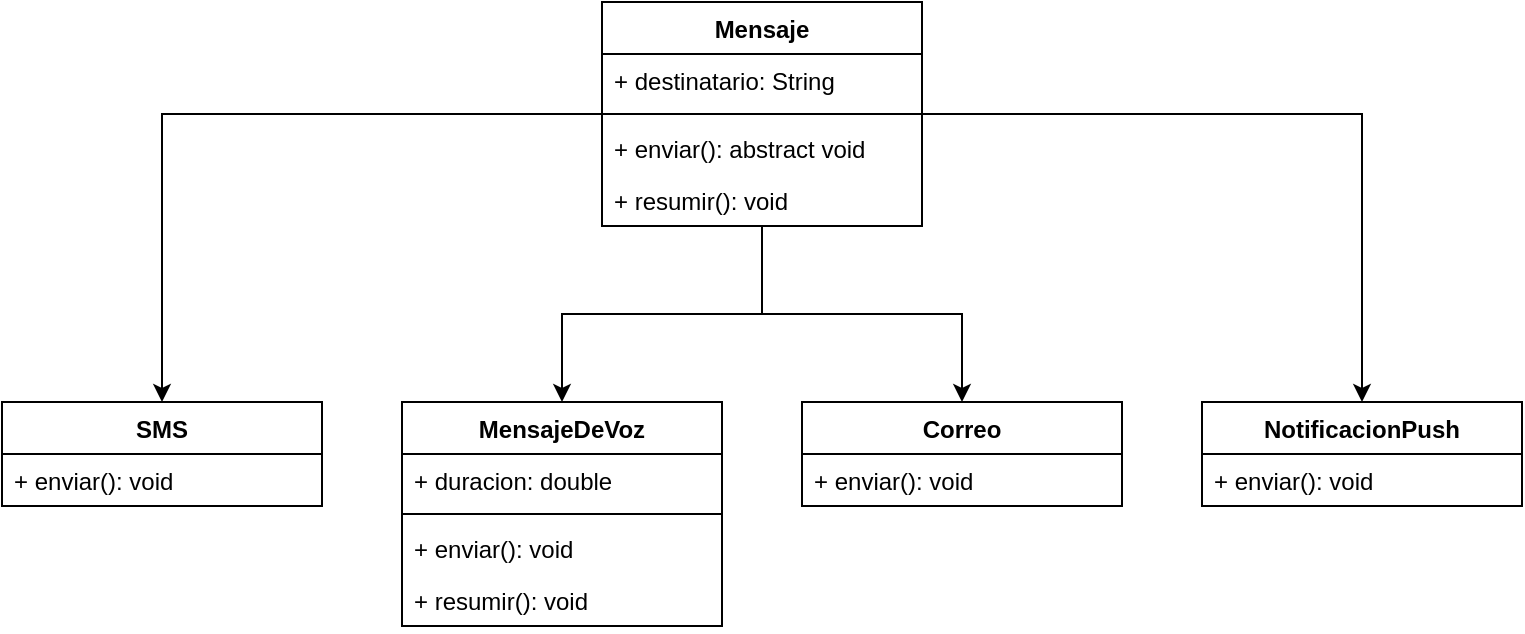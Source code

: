 <mxfile version="27.0.9">
  <diagram name="Página-1" id="rJqOI6HdfhVhxOQOIZkU">
    <mxGraphModel dx="872" dy="529" grid="1" gridSize="10" guides="1" tooltips="1" connect="1" arrows="1" fold="1" page="1" pageScale="1" pageWidth="827" pageHeight="1169" math="0" shadow="0">
      <root>
        <mxCell id="0" />
        <mxCell id="1" parent="0" />
        <mxCell id="_3HO6vbLPOldtM_Ep14c-22" style="edgeStyle=orthogonalEdgeStyle;rounded=0;orthogonalLoop=1;jettySize=auto;html=1;entryX=0.5;entryY=0;entryDx=0;entryDy=0;" parent="1" source="_3HO6vbLPOldtM_Ep14c-1" target="_3HO6vbLPOldtM_Ep14c-17" edge="1">
          <mxGeometry relative="1" as="geometry" />
        </mxCell>
        <mxCell id="_3HO6vbLPOldtM_Ep14c-23" style="edgeStyle=orthogonalEdgeStyle;rounded=0;orthogonalLoop=1;jettySize=auto;html=1;entryX=0.5;entryY=0;entryDx=0;entryDy=0;" parent="1" source="_3HO6vbLPOldtM_Ep14c-1" target="_3HO6vbLPOldtM_Ep14c-6" edge="1">
          <mxGeometry relative="1" as="geometry" />
        </mxCell>
        <mxCell id="_3HO6vbLPOldtM_Ep14c-24" style="edgeStyle=orthogonalEdgeStyle;rounded=0;orthogonalLoop=1;jettySize=auto;html=1;entryX=0.5;entryY=0;entryDx=0;entryDy=0;" parent="1" source="_3HO6vbLPOldtM_Ep14c-1" target="_3HO6vbLPOldtM_Ep14c-11" edge="1">
          <mxGeometry relative="1" as="geometry" />
        </mxCell>
        <mxCell id="_3HO6vbLPOldtM_Ep14c-25" style="edgeStyle=orthogonalEdgeStyle;rounded=0;orthogonalLoop=1;jettySize=auto;html=1;entryX=0.5;entryY=0;entryDx=0;entryDy=0;" parent="1" source="_3HO6vbLPOldtM_Ep14c-1" target="_3HO6vbLPOldtM_Ep14c-13" edge="1">
          <mxGeometry relative="1" as="geometry" />
        </mxCell>
        <mxCell id="_3HO6vbLPOldtM_Ep14c-1" value="Mensaje" style="swimlane;fontStyle=1;align=center;verticalAlign=top;childLayout=stackLayout;horizontal=1;startSize=26;horizontalStack=0;resizeParent=1;resizeParentMax=0;resizeLast=0;collapsible=1;marginBottom=0;whiteSpace=wrap;html=1;" parent="1" vertex="1">
          <mxGeometry x="360" y="100" width="160" height="112" as="geometry" />
        </mxCell>
        <mxCell id="_3HO6vbLPOldtM_Ep14c-2" value="+ destinatario: String" style="text;strokeColor=none;fillColor=none;align=left;verticalAlign=top;spacingLeft=4;spacingRight=4;overflow=hidden;rotatable=0;points=[[0,0.5],[1,0.5]];portConstraint=eastwest;whiteSpace=wrap;html=1;" parent="_3HO6vbLPOldtM_Ep14c-1" vertex="1">
          <mxGeometry y="26" width="160" height="26" as="geometry" />
        </mxCell>
        <mxCell id="_3HO6vbLPOldtM_Ep14c-3" value="" style="line;strokeWidth=1;fillColor=none;align=left;verticalAlign=middle;spacingTop=-1;spacingLeft=3;spacingRight=3;rotatable=0;labelPosition=right;points=[];portConstraint=eastwest;strokeColor=inherit;" parent="_3HO6vbLPOldtM_Ep14c-1" vertex="1">
          <mxGeometry y="52" width="160" height="8" as="geometry" />
        </mxCell>
        <mxCell id="_3HO6vbLPOldtM_Ep14c-4" value="+ enviar(): abstract void" style="text;strokeColor=none;fillColor=none;align=left;verticalAlign=top;spacingLeft=4;spacingRight=4;overflow=hidden;rotatable=0;points=[[0,0.5],[1,0.5]];portConstraint=eastwest;whiteSpace=wrap;html=1;" parent="_3HO6vbLPOldtM_Ep14c-1" vertex="1">
          <mxGeometry y="60" width="160" height="26" as="geometry" />
        </mxCell>
        <mxCell id="_3HO6vbLPOldtM_Ep14c-5" value="+ resumir(): void" style="text;strokeColor=none;fillColor=none;align=left;verticalAlign=top;spacingLeft=4;spacingRight=4;overflow=hidden;rotatable=0;points=[[0,0.5],[1,0.5]];portConstraint=eastwest;whiteSpace=wrap;html=1;" parent="_3HO6vbLPOldtM_Ep14c-1" vertex="1">
          <mxGeometry y="86" width="160" height="26" as="geometry" />
        </mxCell>
        <mxCell id="_3HO6vbLPOldtM_Ep14c-6" value="Correo" style="swimlane;fontStyle=1;align=center;verticalAlign=top;childLayout=stackLayout;horizontal=1;startSize=26;horizontalStack=0;resizeParent=1;resizeParentMax=0;resizeLast=0;collapsible=1;marginBottom=0;whiteSpace=wrap;html=1;" parent="1" vertex="1">
          <mxGeometry x="460" y="300" width="160" height="52" as="geometry" />
        </mxCell>
        <mxCell id="_3HO6vbLPOldtM_Ep14c-9" value="+ enviar(): void" style="text;strokeColor=none;fillColor=none;align=left;verticalAlign=top;spacingLeft=4;spacingRight=4;overflow=hidden;rotatable=0;points=[[0,0.5],[1,0.5]];portConstraint=eastwest;whiteSpace=wrap;html=1;" parent="_3HO6vbLPOldtM_Ep14c-6" vertex="1">
          <mxGeometry y="26" width="160" height="26" as="geometry" />
        </mxCell>
        <mxCell id="_3HO6vbLPOldtM_Ep14c-11" value="SMS" style="swimlane;fontStyle=1;align=center;verticalAlign=top;childLayout=stackLayout;horizontal=1;startSize=26;horizontalStack=0;resizeParent=1;resizeParentMax=0;resizeLast=0;collapsible=1;marginBottom=0;whiteSpace=wrap;html=1;" parent="1" vertex="1">
          <mxGeometry x="60" y="300" width="160" height="52" as="geometry" />
        </mxCell>
        <mxCell id="_3HO6vbLPOldtM_Ep14c-12" value="+ enviar(): void" style="text;strokeColor=none;fillColor=none;align=left;verticalAlign=top;spacingLeft=4;spacingRight=4;overflow=hidden;rotatable=0;points=[[0,0.5],[1,0.5]];portConstraint=eastwest;whiteSpace=wrap;html=1;" parent="_3HO6vbLPOldtM_Ep14c-11" vertex="1">
          <mxGeometry y="26" width="160" height="26" as="geometry" />
        </mxCell>
        <mxCell id="_3HO6vbLPOldtM_Ep14c-13" value="NotificacionPush" style="swimlane;fontStyle=1;align=center;verticalAlign=top;childLayout=stackLayout;horizontal=1;startSize=26;horizontalStack=0;resizeParent=1;resizeParentMax=0;resizeLast=0;collapsible=1;marginBottom=0;whiteSpace=wrap;html=1;" parent="1" vertex="1">
          <mxGeometry x="660" y="300" width="160" height="52" as="geometry" />
        </mxCell>
        <mxCell id="_3HO6vbLPOldtM_Ep14c-14" value="+ enviar(): void" style="text;strokeColor=none;fillColor=none;align=left;verticalAlign=top;spacingLeft=4;spacingRight=4;overflow=hidden;rotatable=0;points=[[0,0.5],[1,0.5]];portConstraint=eastwest;whiteSpace=wrap;html=1;" parent="_3HO6vbLPOldtM_Ep14c-13" vertex="1">
          <mxGeometry y="26" width="160" height="26" as="geometry" />
        </mxCell>
        <mxCell id="_3HO6vbLPOldtM_Ep14c-17" value="MensajeDeVoz" style="swimlane;fontStyle=1;align=center;verticalAlign=top;childLayout=stackLayout;horizontal=1;startSize=26;horizontalStack=0;resizeParent=1;resizeParentMax=0;resizeLast=0;collapsible=1;marginBottom=0;whiteSpace=wrap;html=1;" parent="1" vertex="1">
          <mxGeometry x="260" y="300" width="160" height="112" as="geometry" />
        </mxCell>
        <mxCell id="_3HO6vbLPOldtM_Ep14c-18" value="+ duracion: double" style="text;strokeColor=none;fillColor=none;align=left;verticalAlign=top;spacingLeft=4;spacingRight=4;overflow=hidden;rotatable=0;points=[[0,0.5],[1,0.5]];portConstraint=eastwest;whiteSpace=wrap;html=1;" parent="_3HO6vbLPOldtM_Ep14c-17" vertex="1">
          <mxGeometry y="26" width="160" height="26" as="geometry" />
        </mxCell>
        <mxCell id="_3HO6vbLPOldtM_Ep14c-19" value="" style="line;strokeWidth=1;fillColor=none;align=left;verticalAlign=middle;spacingTop=-1;spacingLeft=3;spacingRight=3;rotatable=0;labelPosition=right;points=[];portConstraint=eastwest;strokeColor=inherit;" parent="_3HO6vbLPOldtM_Ep14c-17" vertex="1">
          <mxGeometry y="52" width="160" height="8" as="geometry" />
        </mxCell>
        <mxCell id="_3HO6vbLPOldtM_Ep14c-20" value="+ enviar(): void" style="text;strokeColor=none;fillColor=none;align=left;verticalAlign=top;spacingLeft=4;spacingRight=4;overflow=hidden;rotatable=0;points=[[0,0.5],[1,0.5]];portConstraint=eastwest;whiteSpace=wrap;html=1;" parent="_3HO6vbLPOldtM_Ep14c-17" vertex="1">
          <mxGeometry y="60" width="160" height="26" as="geometry" />
        </mxCell>
        <mxCell id="_3HO6vbLPOldtM_Ep14c-21" value="+ resumir(): void" style="text;strokeColor=none;fillColor=none;align=left;verticalAlign=top;spacingLeft=4;spacingRight=4;overflow=hidden;rotatable=0;points=[[0,0.5],[1,0.5]];portConstraint=eastwest;whiteSpace=wrap;html=1;" parent="_3HO6vbLPOldtM_Ep14c-17" vertex="1">
          <mxGeometry y="86" width="160" height="26" as="geometry" />
        </mxCell>
      </root>
    </mxGraphModel>
  </diagram>
</mxfile>
